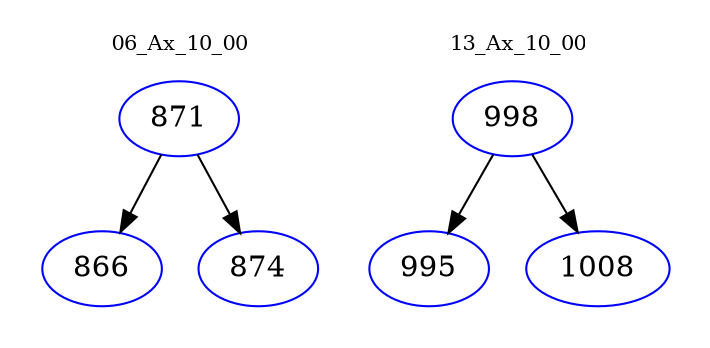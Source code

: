 digraph{
subgraph cluster_0 {
color = white
label = "06_Ax_10_00";
fontsize=10;
T0_871 [label="871", color="blue"]
T0_871 -> T0_866 [color="black"]
T0_866 [label="866", color="blue"]
T0_871 -> T0_874 [color="black"]
T0_874 [label="874", color="blue"]
}
subgraph cluster_1 {
color = white
label = "13_Ax_10_00";
fontsize=10;
T1_998 [label="998", color="blue"]
T1_998 -> T1_995 [color="black"]
T1_995 [label="995", color="blue"]
T1_998 -> T1_1008 [color="black"]
T1_1008 [label="1008", color="blue"]
}
}
